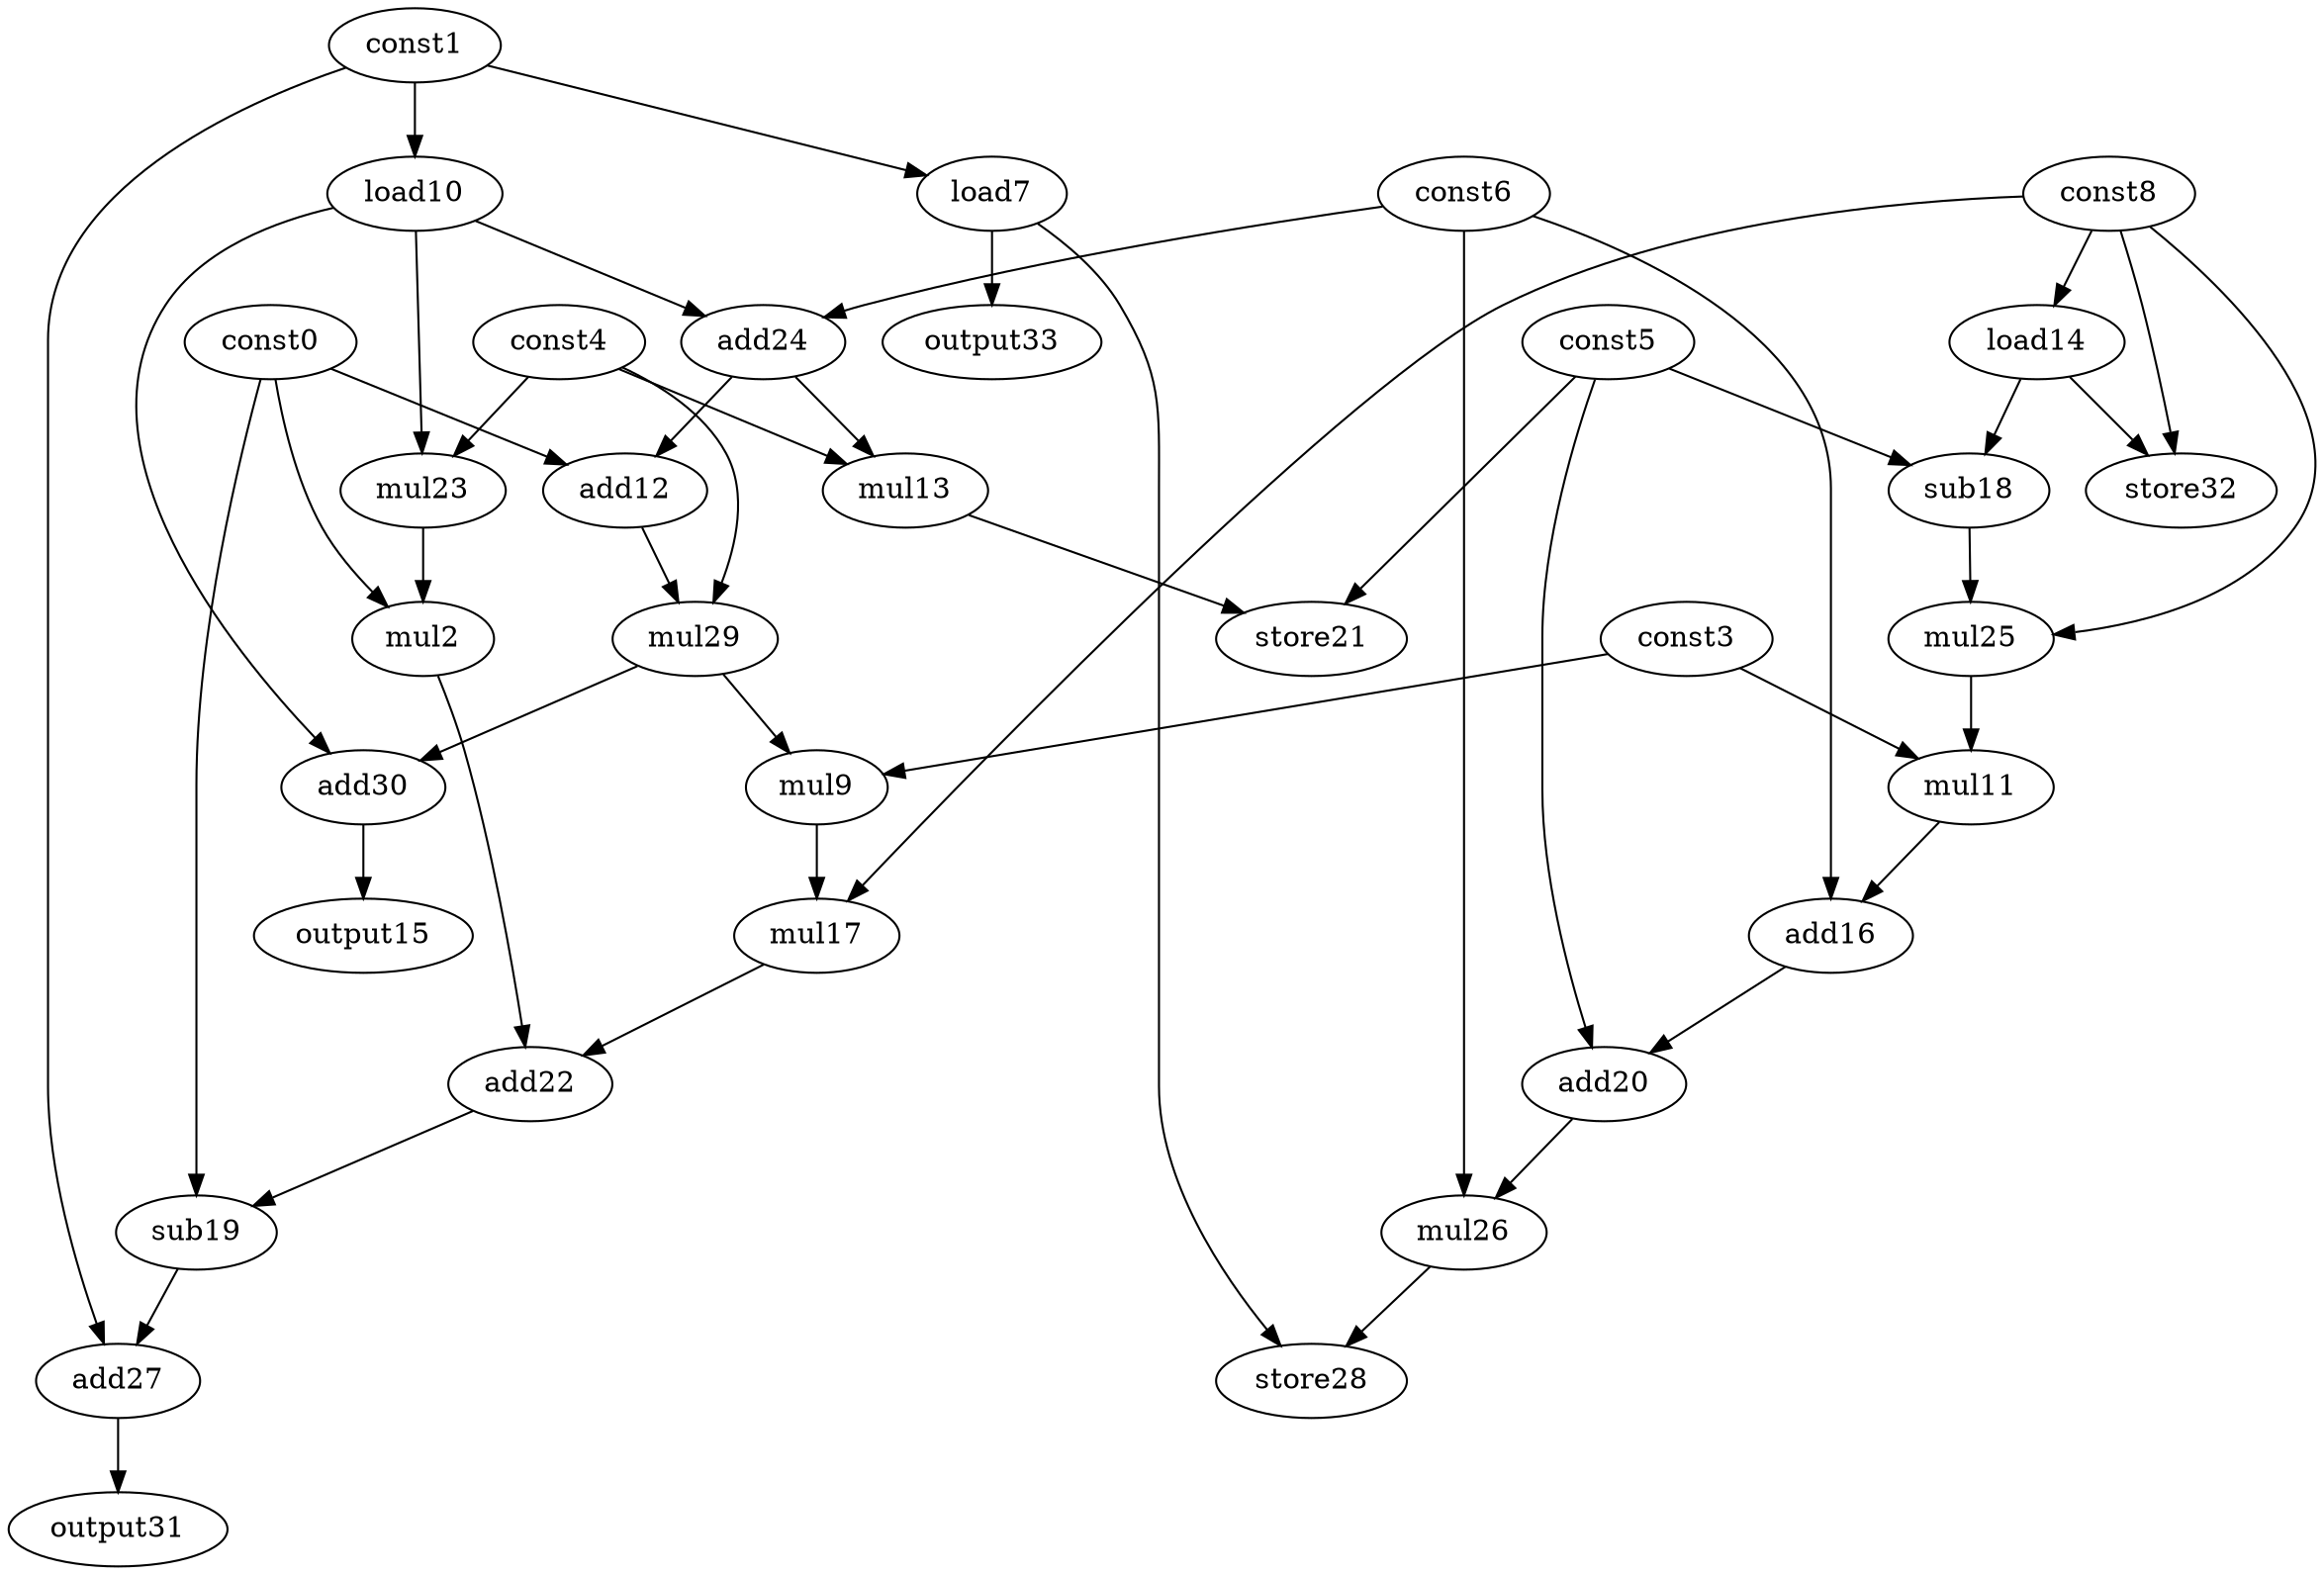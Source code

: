 digraph G { 
const0[opcode=const]; 
const1[opcode=const]; 
mul2[opcode=mul]; 
const3[opcode=const]; 
const4[opcode=const]; 
const5[opcode=const]; 
const6[opcode=const]; 
load7[opcode=load]; 
const8[opcode=const]; 
mul9[opcode=mul]; 
load10[opcode=load]; 
mul11[opcode=mul]; 
add12[opcode=add]; 
mul13[opcode=mul]; 
load14[opcode=load]; 
output15[opcode=output]; 
add16[opcode=add]; 
mul17[opcode=mul]; 
sub18[opcode=sub]; 
sub19[opcode=sub]; 
add20[opcode=add]; 
store21[opcode=store]; 
add22[opcode=add]; 
mul23[opcode=mul]; 
add24[opcode=add]; 
mul25[opcode=mul]; 
mul26[opcode=mul]; 
add27[opcode=add]; 
store28[opcode=store]; 
mul29[opcode=mul]; 
add30[opcode=add]; 
output31[opcode=output]; 
store32[opcode=store]; 
output33[opcode=output]; 
const1->load7[operand=0];
const1->load10[operand=0];
const8->load14[operand=0];
const5->sub18[operand=0];
load14->sub18[operand=1];
load10->mul23[operand=0];
const4->mul23[operand=1];
load10->add24[operand=0];
const6->add24[operand=1];
const8->store32[operand=0];
load14->store32[operand=1];
load7->output33[operand=0];
const0->mul2[operand=0];
mul23->mul2[operand=1];
const0->add12[operand=0];
add24->add12[operand=1];
add24->mul13[operand=0];
const4->mul13[operand=1];
const8->mul25[operand=0];
sub18->mul25[operand=1];
mul25->mul11[operand=0];
const3->mul11[operand=1];
const5->store21[operand=0];
mul13->store21[operand=1];
add12->mul29[operand=0];
const4->mul29[operand=1];
const3->mul9[operand=0];
mul29->mul9[operand=1];
mul11->add16[operand=0];
const6->add16[operand=1];
load10->add30[operand=0];
mul29->add30[operand=1];
add30->output15[operand=0];
const8->mul17[operand=0];
mul9->mul17[operand=1];
add16->add20[operand=0];
const5->add20[operand=1];
mul17->add22[operand=0];
mul2->add22[operand=1];
add20->mul26[operand=0];
const6->mul26[operand=1];
const0->sub19[operand=0];
add22->sub19[operand=1];
mul26->store28[operand=0];
load7->store28[operand=1];
const1->add27[operand=0];
sub19->add27[operand=1];
add27->output31[operand=0];
}
